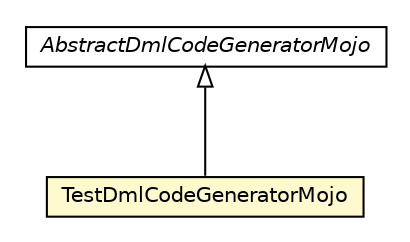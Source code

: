 #!/usr/local/bin/dot
#
# Class diagram 
# Generated by UMLGraph version 5.1 (http://www.umlgraph.org/)
#

digraph G {
	edge [fontname="Helvetica",fontsize=10,labelfontname="Helvetica",labelfontsize=10];
	node [fontname="Helvetica",fontsize=10,shape=plaintext];
	nodesep=0.25;
	ranksep=0.5;
	// pt.ist.fenixframework.dml.maven.TestDmlCodeGeneratorMojo
	c20685 [label=<<table title="pt.ist.fenixframework.dml.maven.TestDmlCodeGeneratorMojo" border="0" cellborder="1" cellspacing="0" cellpadding="2" port="p" bgcolor="lemonChiffon" href="./TestDmlCodeGeneratorMojo.html">
		<tr><td><table border="0" cellspacing="0" cellpadding="1">
<tr><td align="center" balign="center"> TestDmlCodeGeneratorMojo </td></tr>
		</table></td></tr>
		</table>>, fontname="Helvetica", fontcolor="black", fontsize=10.0];
	// pt.ist.fenixframework.dml.maven.AbstractDmlCodeGeneratorMojo
	c20691 [label=<<table title="pt.ist.fenixframework.dml.maven.AbstractDmlCodeGeneratorMojo" border="0" cellborder="1" cellspacing="0" cellpadding="2" port="p" href="./AbstractDmlCodeGeneratorMojo.html">
		<tr><td><table border="0" cellspacing="0" cellpadding="1">
<tr><td align="center" balign="center"><font face="Helvetica-Oblique"> AbstractDmlCodeGeneratorMojo </font></td></tr>
		</table></td></tr>
		</table>>, fontname="Helvetica", fontcolor="black", fontsize=10.0];
	//pt.ist.fenixframework.dml.maven.TestDmlCodeGeneratorMojo extends pt.ist.fenixframework.dml.maven.AbstractDmlCodeGeneratorMojo
	c20691:p -> c20685:p [dir=back,arrowtail=empty];
}

